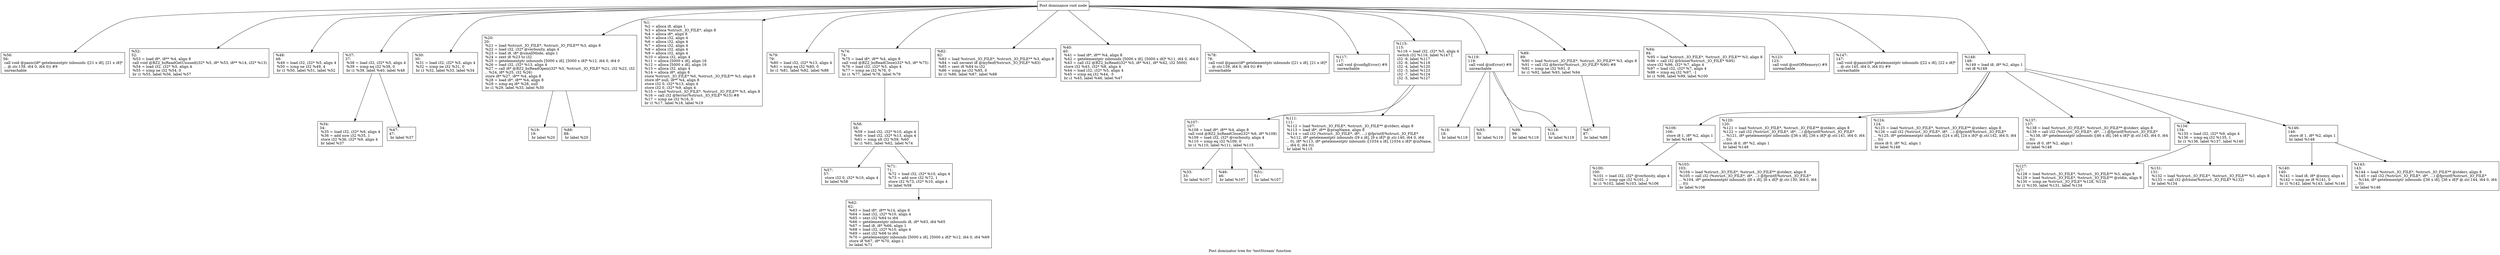 digraph "Post dominator tree for 'testStream' function" {
	label="Post dominator tree for 'testStream' function";

	Node0x161c270 [shape=record,label="{Post dominance root node}"];
	Node0x161c270 -> Node0x15f8700;
	Node0x161c270 -> Node0x161d800;
	Node0x161c270 -> Node0x1257e20;
	Node0x161c270 -> Node0x1547360;
	Node0x161c270 -> Node0x15f2670;
	Node0x161c270 -> Node0x12cd870;
	Node0x161c270 -> Node0x12e3b00;
	Node0x161c270 -> Node0x12a7420;
	Node0x161c270 -> Node0x151e650;
	Node0x161c270 -> Node0x1392a60;
	Node0x161c270 -> Node0x1497ed0;
	Node0x161c270 -> Node0x154d880;
	Node0x161c270 -> Node0x1518640;
	Node0x161c270 -> Node0x1539110;
	Node0x161c270 -> Node0x129a4b0;
	Node0x161c270 -> Node0x12f7f40;
	Node0x161c270 -> Node0x1536dd0;
	Node0x161c270 -> Node0x1511050;
	Node0x161c270 -> Node0x15d8000;
	Node0x161c270 -> Node0x1383170;
	Node0x15f8700 [shape=record,label="{%56:\l56:                                               \l  call void @panic(i8* getelementptr inbounds ([21 x i8], [21 x i8]*\l... @.str.139, i64 0, i64 0)) #9\l  unreachable\l}"];
	Node0x161d800 [shape=record,label="{%52:\l52:                                               \l  %53 = load i8*, i8** %4, align 8\l  call void @BZ2_bzReadGetUnused(i32* %5, i8* %53, i8** %14, i32* %13)\l  %54 = load i32, i32* %5, align 4\l  %55 = icmp ne i32 %54, 0\l  br i1 %55, label %56, label %57\l}"];
	Node0x1257e20 [shape=record,label="{%48:\l48:                                               \l  %49 = load i32, i32* %5, align 4\l  %50 = icmp ne i32 %49, 4\l  br i1 %50, label %51, label %52\l}"];
	Node0x1547360 [shape=record,label="{%37:\l37:                                               \l  %38 = load i32, i32* %5, align 4\l  %39 = icmp eq i32 %38, 0\l  br i1 %39, label %40, label %48\l}"];
	Node0x1547360 -> Node0x1521370;
	Node0x1547360 -> Node0x138e4e0;
	Node0x1521370 [shape=record,label="{%34:\l34:                                               \l  %35 = load i32, i32* %9, align 4\l  %36 = add nsw i32 %35, 1\l  store i32 %36, i32* %9, align 4\l  br label %37\l}"];
	Node0x138e4e0 [shape=record,label="{%47:\l47:                                               \l  br label %37\l}"];
	Node0x15f2670 [shape=record,label="{%30:\l30:                                               \l  %31 = load i32, i32* %5, align 4\l  %32 = icmp ne i32 %31, 0\l  br i1 %32, label %33, label %34\l}"];
	Node0x12cd870 [shape=record,label="{%20:\l20:                                               \l  %21 = load %struct._IO_FILE*, %struct._IO_FILE** %3, align 8\l  %22 = load i32, i32* @verbosity, align 4\l  %23 = load i8, i8* @smallMode, align 1\l  %24 = zext i8 %23 to i32\l  %25 = getelementptr inbounds [5000 x i8], [5000 x i8]* %12, i64 0, i64 0\l  %26 = load i32, i32* %13, align 4\l  %27 = call i8* @BZ2_bzReadOpen(i32* %5, %struct._IO_FILE* %21, i32 %22, i32\l... %24, i8* %25, i32 %26)\l  store i8* %27, i8** %4, align 8\l  %28 = load i8*, i8** %4, align 8\l  %29 = icmp eq i8* %28, null\l  br i1 %29, label %33, label %30\l}"];
	Node0x12cd870 -> Node0x155ea50;
	Node0x12cd870 -> Node0x12c3360;
	Node0x155ea50 [shape=record,label="{%19:\l19:                                               \l  br label %20\l}"];
	Node0x12c3360 [shape=record,label="{%88:\l88:                                               \l  br label %20\l}"];
	Node0x12e3b00 [shape=record,label="{%1:\l  %2 = alloca i8, align 1\l  %3 = alloca %struct._IO_FILE*, align 8\l  %4 = alloca i8*, align 8\l  %5 = alloca i32, align 4\l  %6 = alloca i32, align 4\l  %7 = alloca i32, align 4\l  %8 = alloca i32, align 4\l  %9 = alloca i32, align 4\l  %10 = alloca i32, align 4\l  %11 = alloca [5000 x i8], align 16\l  %12 = alloca [5000 x i8], align 16\l  %13 = alloca i32, align 4\l  %14 = alloca i8*, align 8\l  store %struct._IO_FILE* %0, %struct._IO_FILE** %3, align 8\l  store i8* null, i8** %4, align 8\l  store i32 0, i32* %13, align 4\l  store i32 0, i32* %9, align 4\l  %15 = load %struct._IO_FILE*, %struct._IO_FILE** %3, align 8\l  %16 = call i32 @ferror(%struct._IO_FILE* %15) #8\l  %17 = icmp ne i32 %16, 0\l  br i1 %17, label %18, label %19\l}"];
	Node0x12a7420 [shape=record,label="{%79:\l79:                                               \l  %80 = load i32, i32* %13, align 4\l  %81 = icmp eq i32 %80, 0\l  br i1 %81, label %82, label %88\l}"];
	Node0x151e650 [shape=record,label="{%74:\l74:                                               \l  %75 = load i8*, i8** %4, align 8\l  call void @BZ2_bzReadClose(i32* %5, i8* %75)\l  %76 = load i32, i32* %5, align 4\l  %77 = icmp ne i32 %76, 0\l  br i1 %77, label %78, label %79\l}"];
	Node0x151e650 -> Node0x1396730;
	Node0x1396730 [shape=record,label="{%58:\l58:                                               \l  %59 = load i32, i32* %10, align 4\l  %60 = load i32, i32* %13, align 4\l  %61 = icmp slt i32 %59, %60\l  br i1 %61, label %62, label %74\l}"];
	Node0x1396730 -> Node0x12f95d0;
	Node0x1396730 -> Node0x12f7940;
	Node0x12f95d0 [shape=record,label="{%57:\l57:                                               \l  store i32 0, i32* %10, align 4\l  br label %58\l}"];
	Node0x12f7940 [shape=record,label="{%71:\l71:                                               \l  %72 = load i32, i32* %10, align 4\l  %73 = add nsw i32 %72, 1\l  store i32 %73, i32* %10, align 4\l  br label %58\l}"];
	Node0x12f7940 -> Node0x14f2750;
	Node0x14f2750 [shape=record,label="{%62:\l62:                                               \l  %63 = load i8*, i8** %14, align 8\l  %64 = load i32, i32* %10, align 4\l  %65 = sext i32 %64 to i64\l  %66 = getelementptr inbounds i8, i8* %63, i64 %65\l  %67 = load i8, i8* %66, align 1\l  %68 = load i32, i32* %10, align 4\l  %69 = sext i32 %68 to i64\l  %70 = getelementptr inbounds [5000 x i8], [5000 x i8]* %12, i64 0, i64 %69\l  store i8 %67, i8* %70, align 1\l  br label %71\l}"];
	Node0x1392a60 [shape=record,label="{%82:\l82:                                               \l  %83 = load %struct._IO_FILE*, %struct._IO_FILE** %3, align 8\l  %84 = call zeroext i8 @myfeof(%struct._IO_FILE* %83)\l  %85 = zext i8 %84 to i32\l  %86 = icmp ne i32 %85, 0\l  br i1 %86, label %87, label %88\l}"];
	Node0x1497ed0 [shape=record,label="{%40:\l40:                                               \l  %41 = load i8*, i8** %4, align 8\l  %42 = getelementptr inbounds [5000 x i8], [5000 x i8]* %11, i64 0, i64 0\l  %43 = call i32 @BZ2_bzRead(i32* %5, i8* %41, i8* %42, i32 5000)\l  store i32 %43, i32* %8, align 4\l  %44 = load i32, i32* %5, align 4\l  %45 = icmp eq i32 %44, -5\l  br i1 %45, label %46, label %47\l}"];
	Node0x154d880 [shape=record,label="{%78:\l78:                                               \l  call void @panic(i8* getelementptr inbounds ([21 x i8], [21 x i8]*\l... @.str.139, i64 0, i64 0)) #9\l  unreachable\l}"];
	Node0x1518640 [shape=record,label="{%117:\l117:                                              \l  call void @configError() #9\l  unreachable\l}"];
	Node0x1539110 [shape=record,label="{%115:\l115:                                              \l  %116 = load i32, i32* %5, align 4\l  switch i32 %116, label %147 [\l    i32 -9, label %117\l    i32 -6, label %118\l    i32 -4, label %120\l    i32 -3, label %123\l    i32 -7, label %124\l    i32 -5, label %127\l  ]\l}"];
	Node0x1539110 -> Node0x1506120;
	Node0x1539110 -> Node0x1543c60;
	Node0x1506120 [shape=record,label="{%107:\l107:                                              \l  %108 = load i8*, i8** %4, align 8\l  call void @BZ2_bzReadClose(i32* %6, i8* %108)\l  %109 = load i32, i32* @verbosity, align 4\l  %110 = icmp eq i32 %109, 0\l  br i1 %110, label %111, label %115\l}"];
	Node0x1506120 -> Node0x154e110;
	Node0x1506120 -> Node0x150d150;
	Node0x1506120 -> Node0x153ebc0;
	Node0x154e110 [shape=record,label="{%33:\l33:                                               \l  br label %107\l}"];
	Node0x150d150 [shape=record,label="{%46:\l46:                                               \l  br label %107\l}"];
	Node0x153ebc0 [shape=record,label="{%51:\l51:                                               \l  br label %107\l}"];
	Node0x1543c60 [shape=record,label="{%111:\l111:                                              \l  %112 = load %struct._IO_FILE*, %struct._IO_FILE** @stderr, align 8\l  %113 = load i8*, i8** @progName, align 8\l  %114 = call i32 (%struct._IO_FILE*, i8*, ...) @fprintf(%struct._IO_FILE*\l... %112, i8* getelementptr inbounds ([9 x i8], [9 x i8]* @.str.140, i64 0, i64\l... 0), i8* %113, i8* getelementptr inbounds ([1034 x i8], [1034 x i8]* @inName,\l... i64 0, i64 0))\l  br label %115\l}"];
	Node0x129a4b0 [shape=record,label="{%119:\l119:                                              \l  call void @ioError() #9\l  unreachable\l}"];
	Node0x129a4b0 -> Node0x15eb430;
	Node0x129a4b0 -> Node0x12cdea0;
	Node0x129a4b0 -> Node0x1562b10;
	Node0x129a4b0 -> Node0x1563170;
	Node0x15eb430 [shape=record,label="{%18:\l18:                                               \l  br label %119\l}"];
	Node0x12cdea0 [shape=record,label="{%93:\l93:                                               \l  br label %119\l}"];
	Node0x1562b10 [shape=record,label="{%99:\l99:                                               \l  br label %119\l}"];
	Node0x1563170 [shape=record,label="{%118:\l118:                                              \l  br label %119\l}"];
	Node0x12f7f40 [shape=record,label="{%89:\l89:                                               \l  %90 = load %struct._IO_FILE*, %struct._IO_FILE** %3, align 8\l  %91 = call i32 @ferror(%struct._IO_FILE* %90) #8\l  %92 = icmp ne i32 %91, 0\l  br i1 %92, label %93, label %94\l}"];
	Node0x12f7f40 -> Node0x1513e00;
	Node0x1513e00 [shape=record,label="{%87:\l87:                                               \l  br label %89\l}"];
	Node0x1536dd0 [shape=record,label="{%94:\l94:                                               \l  %95 = load %struct._IO_FILE*, %struct._IO_FILE** %3, align 8\l  %96 = call i32 @fclose(%struct._IO_FILE* %95)\l  store i32 %96, i32* %7, align 4\l  %97 = load i32, i32* %7, align 4\l  %98 = icmp eq i32 %97, -1\l  br i1 %98, label %99, label %100\l}"];
	Node0x1511050 [shape=record,label="{%123:\l123:                                              \l  call void @outOfMemory() #9\l  unreachable\l}"];
	Node0x15d8000 [shape=record,label="{%147:\l147:                                              \l  call void @panic(i8* getelementptr inbounds ([22 x i8], [22 x i8]*\l... @.str.145, i64 0, i64 0)) #9\l  unreachable\l}"];
	Node0x1383170 [shape=record,label="{%148:\l148:                                              \l  %149 = load i8, i8* %2, align 1\l  ret i8 %149\l}"];
	Node0x1383170 -> Node0x12a85a0;
	Node0x1383170 -> Node0x15c8d80;
	Node0x1383170 -> Node0x13955d0;
	Node0x1383170 -> Node0x15b9a10;
	Node0x1383170 -> Node0x1553f60;
	Node0x1383170 -> Node0x14d6df0;
	Node0x12a85a0 [shape=record,label="{%106:\l106:                                              \l  store i8 1, i8* %2, align 1\l  br label %148\l}"];
	Node0x12a85a0 -> Node0x1551230;
	Node0x12a85a0 -> Node0x1480860;
	Node0x1551230 [shape=record,label="{%100:\l100:                                              \l  %101 = load i32, i32* @verbosity, align 4\l  %102 = icmp sge i32 %101, 2\l  br i1 %102, label %103, label %106\l}"];
	Node0x1480860 [shape=record,label="{%103:\l103:                                              \l  %104 = load %struct._IO_FILE*, %struct._IO_FILE** @stderr, align 8\l  %105 = call i32 (%struct._IO_FILE*, i8*, ...) @fprintf(%struct._IO_FILE*\l... %104, i8* getelementptr inbounds ([6 x i8], [6 x i8]* @.str.130, i64 0, i64\l... 0))\l  br label %106\l}"];
	Node0x15c8d80 [shape=record,label="{%120:\l120:                                              \l  %121 = load %struct._IO_FILE*, %struct._IO_FILE** @stderr, align 8\l  %122 = call i32 (%struct._IO_FILE*, i8*, ...) @fprintf(%struct._IO_FILE*\l... %121, i8* getelementptr inbounds ([36 x i8], [36 x i8]* @.str.141, i64 0, i64\l... 0))\l  store i8 0, i8* %2, align 1\l  br label %148\l}"];
	Node0x13955d0 [shape=record,label="{%124:\l124:                                              \l  %125 = load %struct._IO_FILE*, %struct._IO_FILE** @stderr, align 8\l  %126 = call i32 (%struct._IO_FILE*, i8*, ...) @fprintf(%struct._IO_FILE*\l... %125, i8* getelementptr inbounds ([24 x i8], [24 x i8]* @.str.142, i64 0, i64\l... 0))\l  store i8 0, i8* %2, align 1\l  br label %148\l}"];
	Node0x15b9a10 [shape=record,label="{%137:\l137:                                              \l  %138 = load %struct._IO_FILE*, %struct._IO_FILE** @stderr, align 8\l  %139 = call i32 (%struct._IO_FILE*, i8*, ...) @fprintf(%struct._IO_FILE*\l... %138, i8* getelementptr inbounds ([46 x i8], [46 x i8]* @.str.143, i64 0, i64\l... 0))\l  store i8 0, i8* %2, align 1\l  br label %148\l}"];
	Node0x1553f60 [shape=record,label="{%134:\l134:                                              \l  %135 = load i32, i32* %9, align 4\l  %136 = icmp eq i32 %135, 1\l  br i1 %136, label %137, label %140\l}"];
	Node0x1553f60 -> Node0x14ad860;
	Node0x1553f60 -> Node0x1515f60;
	Node0x14ad860 [shape=record,label="{%127:\l127:                                              \l  %128 = load %struct._IO_FILE*, %struct._IO_FILE** %3, align 8\l  %129 = load %struct._IO_FILE*, %struct._IO_FILE** @stdin, align 8\l  %130 = icmp ne %struct._IO_FILE* %128, %129\l  br i1 %130, label %131, label %134\l}"];
	Node0x1515f60 [shape=record,label="{%131:\l131:                                              \l  %132 = load %struct._IO_FILE*, %struct._IO_FILE** %3, align 8\l  %133 = call i32 @fclose(%struct._IO_FILE* %132)\l  br label %134\l}"];
	Node0x14d6df0 [shape=record,label="{%146:\l146:                                              \l  store i8 1, i8* %2, align 1\l  br label %148\l}"];
	Node0x14d6df0 -> Node0x1561ae0;
	Node0x14d6df0 -> Node0x154eef0;
	Node0x1561ae0 [shape=record,label="{%140:\l140:                                              \l  %141 = load i8, i8* @noisy, align 1\l  %142 = icmp ne i8 %141, 0\l  br i1 %142, label %143, label %146\l}"];
	Node0x154eef0 [shape=record,label="{%143:\l143:                                              \l  %144 = load %struct._IO_FILE*, %struct._IO_FILE** @stderr, align 8\l  %145 = call i32 (%struct._IO_FILE*, i8*, ...) @fprintf(%struct._IO_FILE*\l... %144, i8* getelementptr inbounds ([36 x i8], [36 x i8]* @.str.144, i64 0, i64\l... 0))\l  br label %146\l}"];
}
